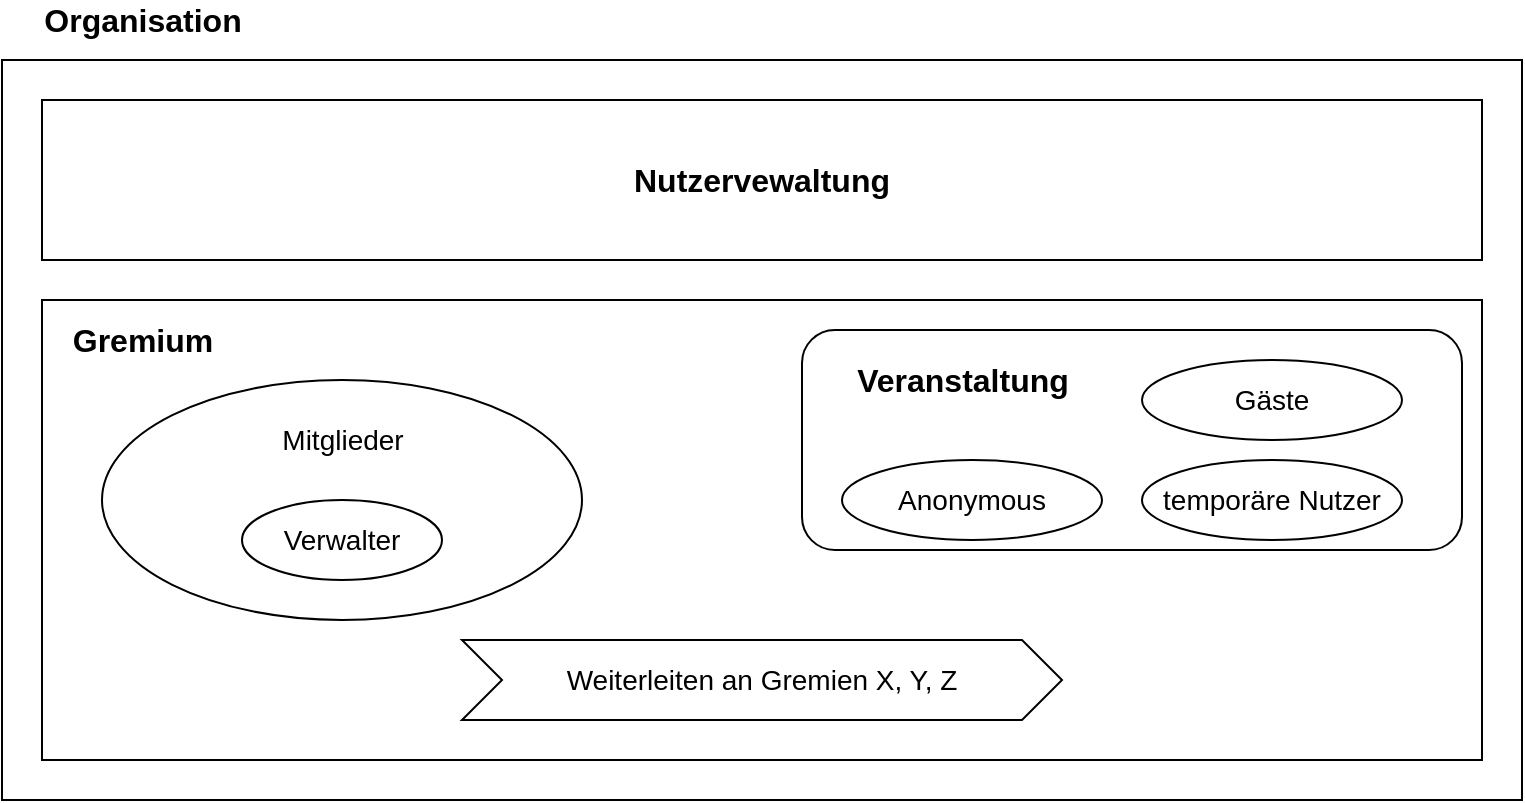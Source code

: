 <mxfile version="12.4.8"><diagram id="GJ47hNOSzIfsI0pqMA_K" name="Page-1"><mxGraphModel dx="1418" dy="714" grid="1" gridSize="10" guides="1" tooltips="1" connect="1" arrows="1" fold="1" page="1" pageScale="1" pageWidth="1654" pageHeight="2336" math="0" shadow="0"><root><mxCell id="0"/><mxCell id="1" parent="0"/><mxCell id="juMrqY4WZIMmYUsullhG-1" value="" style="rounded=0;whiteSpace=wrap;html=1;" parent="1" vertex="1"><mxGeometry x="270" y="140" width="760" height="370" as="geometry"/></mxCell><mxCell id="juMrqY4WZIMmYUsullhG-2" value="&lt;b&gt;&lt;font style=&quot;font-size: 16px&quot;&gt;Organisation&lt;/font&gt;&lt;/b&gt;" style="text;html=1;align=center;verticalAlign=middle;resizable=0;points=[];;autosize=1;" parent="1" vertex="1"><mxGeometry x="285" y="110" width="110" height="20" as="geometry"/></mxCell><mxCell id="juMrqY4WZIMmYUsullhG-3" value="&lt;font style=&quot;font-size: 16px&quot;&gt;&lt;b&gt;Nutzervewaltung&lt;/b&gt;&lt;/font&gt;" style="rounded=0;whiteSpace=wrap;html=1;" parent="1" vertex="1"><mxGeometry x="290" y="160" width="720" height="80" as="geometry"/></mxCell><mxCell id="juMrqY4WZIMmYUsullhG-4" value="" style="rounded=0;whiteSpace=wrap;html=1;" parent="1" vertex="1"><mxGeometry x="290" y="260" width="720" height="230" as="geometry"/></mxCell><mxCell id="juMrqY4WZIMmYUsullhG-5" value="&lt;b&gt;&lt;font style=&quot;font-size: 16px&quot;&gt;Gremium&lt;/font&gt;&lt;/b&gt;" style="text;html=1;align=center;verticalAlign=middle;resizable=0;points=[];;autosize=1;" parent="1" vertex="1"><mxGeometry x="295" y="270" width="90" height="20" as="geometry"/></mxCell><mxCell id="juMrqY4WZIMmYUsullhG-6" value="" style="rounded=1;whiteSpace=wrap;html=1;" parent="1" vertex="1"><mxGeometry x="670" y="275" width="330" height="110" as="geometry"/></mxCell><mxCell id="juMrqY4WZIMmYUsullhG-9" value="" style="ellipse;whiteSpace=wrap;html=1;fontSize=14;" parent="1" vertex="1"><mxGeometry x="320" y="300" width="240" height="120" as="geometry"/></mxCell><mxCell id="juMrqY4WZIMmYUsullhG-10" value="Verwalter" style="ellipse;whiteSpace=wrap;html=1;fontSize=14;" parent="1" vertex="1"><mxGeometry x="390" y="360" width="100" height="40" as="geometry"/></mxCell><mxCell id="juMrqY4WZIMmYUsullhG-11" value="Mitglieder" style="text;html=1;align=center;verticalAlign=middle;resizable=0;points=[];;autosize=1;fontSize=14;" parent="1" vertex="1"><mxGeometry x="400" y="320" width="80" height="20" as="geometry"/></mxCell><mxCell id="juMrqY4WZIMmYUsullhG-12" value="Weiterleiten an Gremien X, Y, Z" style="shape=step;perimeter=stepPerimeter;whiteSpace=wrap;html=1;fixedSize=1;fontSize=14;" parent="1" vertex="1"><mxGeometry x="500" y="430" width="300" height="40" as="geometry"/></mxCell><mxCell id="juMrqY4WZIMmYUsullhG-13" value="&lt;b&gt;&lt;font style=&quot;font-size: 16px&quot;&gt;Veranstaltung&lt;/font&gt;&lt;/b&gt;" style="text;html=1;align=center;verticalAlign=middle;resizable=0;points=[];;autosize=1;" parent="1" vertex="1"><mxGeometry x="690" y="290" width="120" height="20" as="geometry"/></mxCell><mxCell id="juMrqY4WZIMmYUsullhG-14" value="Gäste" style="ellipse;whiteSpace=wrap;html=1;fontSize=14;" parent="1" vertex="1"><mxGeometry x="840" y="290" width="130" height="40" as="geometry"/></mxCell><mxCell id="juMrqY4WZIMmYUsullhG-16" value="temporäre Nutzer" style="ellipse;whiteSpace=wrap;html=1;fontSize=14;" parent="1" vertex="1"><mxGeometry x="840" y="340" width="130" height="40" as="geometry"/></mxCell><mxCell id="Ou05ea46DidMOftBiLXq-1" value="Anonymous" style="ellipse;whiteSpace=wrap;html=1;fontSize=14;" vertex="1" parent="1"><mxGeometry x="690" y="340" width="130" height="40" as="geometry"/></mxCell></root></mxGraphModel></diagram></mxfile>